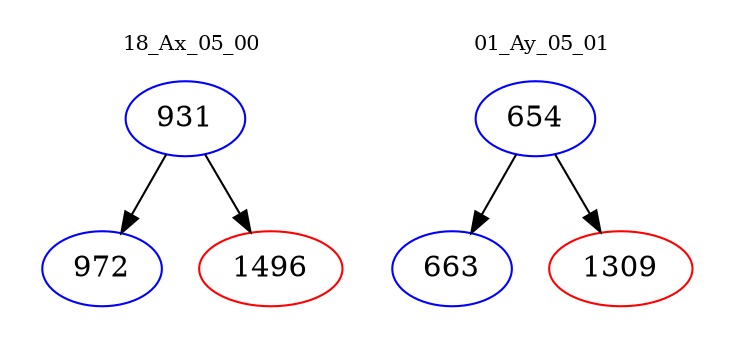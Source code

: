 digraph{
subgraph cluster_0 {
color = white
label = "18_Ax_05_00";
fontsize=10;
T0_931 [label="931", color="blue"]
T0_931 -> T0_972 [color="black"]
T0_972 [label="972", color="blue"]
T0_931 -> T0_1496 [color="black"]
T0_1496 [label="1496", color="red"]
}
subgraph cluster_1 {
color = white
label = "01_Ay_05_01";
fontsize=10;
T1_654 [label="654", color="blue"]
T1_654 -> T1_663 [color="black"]
T1_663 [label="663", color="blue"]
T1_654 -> T1_1309 [color="black"]
T1_1309 [label="1309", color="red"]
}
}
